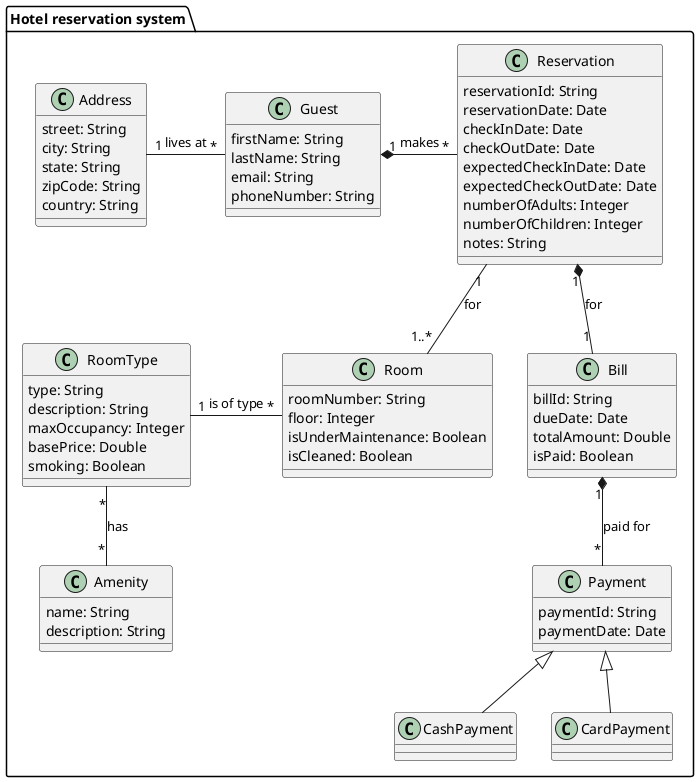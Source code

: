 @@startuml "hotel reservation system domain model"

package "Hotel reservation system" {
    
    class Guest {
        firstName: String
        lastName: String
        email: String
        phoneNumber: String
    }

    class Address {
        street: String
        city: String
        state: String
        zipCode: String
        country: String
    }

    class Room {
        roomNumber: String
        floor: Integer
        isUnderMaintenance: Boolean
        isCleaned: Boolean
    }

    class RoomType {
        type: String
        description: String
        maxOccupancy: Integer
        basePrice: Double
        smoking: Boolean
    }

    class Amenity {
        name: String
        description: String
    }

    class Reservation {
        reservationId: String
        reservationDate: Date
        checkInDate: Date
        checkOutDate: Date
        expectedCheckInDate: Date
        expectedCheckOutDate: Date
        numberOfAdults: Integer
        numberOfChildren: Integer
        notes: String
    }

    class Bill {
        billId: String
        dueDate: Date
        totalAmount: Double
        isPaid: Boolean
    }

    class Payment {
        paymentId: String
        paymentDate: Date
    }

    class CashPayment {}

    class CardPayment {}

    Guest "*" -left- "1" Address :  lives at
    Guest "1" *-right- "*" Reservation : makes
    Room "*" -left- "1" RoomType : is of type
    Amenity "*" -up- "*" RoomType : has
    Reservation "1" -- "1..*" Room : for
    Reservation "1" *-- "1" Bill : for
    Bill "1" *-- "*" Payment : paid for
    Payment <|-- CashPayment
    Payment <|-- CardPayment
}


@@enduml